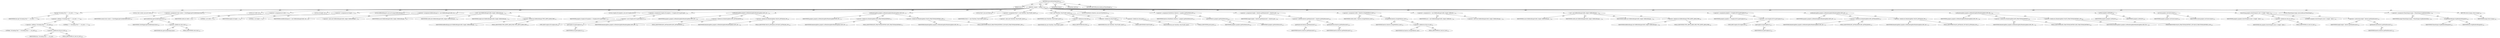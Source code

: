 digraph "executeDrawOperation" {  
"111669149702" [label = <(METHOD,executeDrawOperation)<SUB>107</SUB>> ]
"115964116992" [label = <(PARAM,this)<SUB>107</SUB>> ]
"25769803782" [label = <(BLOCK,&lt;empty&gt;,&lt;empty&gt;)<SUB>107</SUB>> ]
"30064771085" [label = <(log,log(&quot;\tCreating Text \&quot;&quot; + str_text + &quot;\&quot;&quot;))<SUB>108</SUB>> ]
"68719476736" [label = <(IDENTIFIER,this,log(&quot;\tCreating Text \&quot;&quot; + str_text + &quot;\&quot;&quot;))<SUB>108</SUB>> ]
"30064771086" [label = <(&lt;operator&gt;.addition,&quot;\tCreating Text \&quot;&quot; + str_text + &quot;\&quot;&quot;)<SUB>108</SUB>> ]
"30064771087" [label = <(&lt;operator&gt;.addition,&quot;\tCreating Text \&quot;&quot; + str_text)<SUB>108</SUB>> ]
"90194313216" [label = <(LITERAL,&quot;\tCreating Text \&quot;&quot;,&quot;\tCreating Text \&quot;&quot; + str_text)<SUB>108</SUB>> ]
"30064771088" [label = <(&lt;operator&gt;.fieldAccess,this.str_text)<SUB>108</SUB>> ]
"68719476750" [label = <(IDENTIFIER,this,&quot;\tCreating Text \&quot;&quot; + str_text)> ]
"55834574854" [label = <(FIELD_IDENTIFIER,str_text,str_text)<SUB>108</SUB>> ]
"90194313217" [label = <(LITERAL,&quot;\&quot;&quot;,&quot;\tCreating Text \&quot;&quot; + str_text + &quot;\&quot;&quot;)<SUB>108</SUB>> ]
"94489280512" [label = <(LOCAL,Color couloir: java.awt.Color)<SUB>110</SUB>> ]
"30064771089" [label = <(&lt;operator&gt;.assignment,Color couloir = ColorMapper.getColorByName(color))<SUB>110</SUB>> ]
"68719476751" [label = <(IDENTIFIER,couloir,Color couloir = ColorMapper.getColorByName(color))<SUB>110</SUB>> ]
"30064771090" [label = <(getColorByName,getColorByName(color))<SUB>110</SUB>> ]
"68719476752" [label = <(IDENTIFIER,ColorMapper,getColorByName(color))<SUB>110</SUB>> ]
"30064771091" [label = <(&lt;operator&gt;.fieldAccess,this.color)<SUB>110</SUB>> ]
"68719476753" [label = <(IDENTIFIER,this,getColorByName(color))> ]
"55834574855" [label = <(FIELD_IDENTIFIER,color,color)<SUB>110</SUB>> ]
"94489280513" [label = <(LOCAL,int width: int)<SUB>111</SUB>> ]
"30064771092" [label = <(&lt;operator&gt;.assignment,int width = 1)<SUB>111</SUB>> ]
"68719476754" [label = <(IDENTIFIER,width,int width = 1)<SUB>111</SUB>> ]
"90194313218" [label = <(LITERAL,1,int width = 1)<SUB>111</SUB>> ]
"94489280514" [label = <(LOCAL,int height: int)<SUB>112</SUB>> ]
"30064771093" [label = <(&lt;operator&gt;.assignment,int height = 1)<SUB>112</SUB>> ]
"68719476755" [label = <(IDENTIFIER,height,int height = 1)<SUB>112</SUB>> ]
"90194313219" [label = <(LITERAL,1,int height = 1)<SUB>112</SUB>> ]
"94489280515" [label = <(LOCAL,BufferedImage bi: java.awt.image.BufferedImage)<SUB>114</SUB>> ]
"30064771094" [label = <(&lt;operator&gt;.assignment,BufferedImage bi = new BufferedImage(width, hei...)<SUB>114</SUB>> ]
"68719476756" [label = <(IDENTIFIER,bi,BufferedImage bi = new BufferedImage(width, hei...)<SUB>114</SUB>> ]
"30064771095" [label = <(&lt;operator&gt;.alloc,new BufferedImage(width, height, BufferedImage....)<SUB>114</SUB>> ]
"30064771096" [label = <(&lt;init&gt;,new BufferedImage(width, height, BufferedImage....)<SUB>114</SUB>> ]
"68719476757" [label = <(IDENTIFIER,bi,new BufferedImage(width, height, BufferedImage....)<SUB>114</SUB>> ]
"68719476758" [label = <(IDENTIFIER,width,new BufferedImage(width, height, BufferedImage....)<SUB>114</SUB>> ]
"68719476759" [label = <(IDENTIFIER,height,new BufferedImage(width, height, BufferedImage....)<SUB>114</SUB>> ]
"30064771097" [label = <(&lt;operator&gt;.fieldAccess,BufferedImage.TYPE_4BYTE_ABGR_PRE)<SUB>114</SUB>> ]
"68719476760" [label = <(IDENTIFIER,BufferedImage,new BufferedImage(width, height, BufferedImage....)<SUB>114</SUB>> ]
"55834574856" [label = <(FIELD_IDENTIFIER,TYPE_4BYTE_ABGR_PRE,TYPE_4BYTE_ABGR_PRE)<SUB>114</SUB>> ]
"94489280516" [label = <(LOCAL,Graphics2D graphics: java.awt.Graphics2D)<SUB>115</SUB>> ]
"30064771098" [label = <(&lt;operator&gt;.assignment,Graphics2D graphics = (Graphics2D) bi.getGraphi...)<SUB>115</SUB>> ]
"68719476761" [label = <(IDENTIFIER,graphics,Graphics2D graphics = (Graphics2D) bi.getGraphi...)<SUB>115</SUB>> ]
"30064771099" [label = <(&lt;operator&gt;.cast,(Graphics2D) bi.getGraphics())<SUB>115</SUB>> ]
"180388626432" [label = <(TYPE_REF,Graphics2D,Graphics2D)<SUB>115</SUB>> ]
"30064771100" [label = <(getGraphics,bi.getGraphics())<SUB>115</SUB>> ]
"68719476762" [label = <(IDENTIFIER,bi,bi.getGraphics())<SUB>115</SUB>> ]
"30064771101" [label = <(setRenderingHint,graphics.setRenderingHint(RenderingHints.KEY_AN...)<SUB>116</SUB>> ]
"68719476763" [label = <(IDENTIFIER,graphics,graphics.setRenderingHint(RenderingHints.KEY_AN...)<SUB>116</SUB>> ]
"30064771102" [label = <(&lt;operator&gt;.fieldAccess,RenderingHints.KEY_ANTIALIASING)<SUB>116</SUB>> ]
"68719476764" [label = <(IDENTIFIER,RenderingHints,graphics.setRenderingHint(RenderingHints.KEY_AN...)<SUB>116</SUB>> ]
"55834574857" [label = <(FIELD_IDENTIFIER,KEY_ANTIALIASING,KEY_ANTIALIASING)<SUB>116</SUB>> ]
"30064771103" [label = <(&lt;operator&gt;.fieldAccess,RenderingHints.VALUE_ANTIALIAS_ON)<SUB>116</SUB>> ]
"68719476765" [label = <(IDENTIFIER,RenderingHints,graphics.setRenderingHint(RenderingHints.KEY_AN...)<SUB>116</SUB>> ]
"55834574858" [label = <(FIELD_IDENTIFIER,VALUE_ANTIALIAS_ON,VALUE_ANTIALIAS_ON)<SUB>116</SUB>> ]
"30064771104" [label = <(setRenderingHint,graphics.setRenderingHint(RenderingHints.KEY_FR...)<SUB>117</SUB>> ]
"68719476766" [label = <(IDENTIFIER,graphics,graphics.setRenderingHint(RenderingHints.KEY_FR...)<SUB>117</SUB>> ]
"30064771105" [label = <(&lt;operator&gt;.fieldAccess,RenderingHints.KEY_FRACTIONALMETRICS)<SUB>117</SUB>> ]
"68719476767" [label = <(IDENTIFIER,RenderingHints,graphics.setRenderingHint(RenderingHints.KEY_FR...)<SUB>117</SUB>> ]
"55834574859" [label = <(FIELD_IDENTIFIER,KEY_FRACTIONALMETRICS,KEY_FRACTIONALMETRICS)<SUB>117</SUB>> ]
"30064771106" [label = <(&lt;operator&gt;.fieldAccess,RenderingHints.VALUE_FRACTIONALMETRICS_ON)<SUB>117</SUB>> ]
"68719476768" [label = <(IDENTIFIER,RenderingHints,graphics.setRenderingHint(RenderingHints.KEY_FR...)<SUB>117</SUB>> ]
"55834574860" [label = <(FIELD_IDENTIFIER,VALUE_FRACTIONALMETRICS_ON,VALUE_FRACTIONALMETRICS_ON)<SUB>117</SUB>> ]
"94489280517" [label = <(LOCAL,Font f: java.awt.Font)<SUB>118</SUB>> ]
"30064771107" [label = <(&lt;operator&gt;.assignment,Font f = new Font(font, Font.PLAIN, point))<SUB>118</SUB>> ]
"68719476769" [label = <(IDENTIFIER,f,Font f = new Font(font, Font.PLAIN, point))<SUB>118</SUB>> ]
"30064771108" [label = <(&lt;operator&gt;.alloc,new Font(font, Font.PLAIN, point))<SUB>118</SUB>> ]
"30064771109" [label = <(&lt;init&gt;,new Font(font, Font.PLAIN, point))<SUB>118</SUB>> ]
"68719476770" [label = <(IDENTIFIER,f,new Font(font, Font.PLAIN, point))<SUB>118</SUB>> ]
"30064771110" [label = <(&lt;operator&gt;.fieldAccess,this.font)<SUB>118</SUB>> ]
"68719476771" [label = <(IDENTIFIER,this,new Font(font, Font.PLAIN, point))> ]
"55834574861" [label = <(FIELD_IDENTIFIER,font,font)<SUB>118</SUB>> ]
"30064771111" [label = <(&lt;operator&gt;.fieldAccess,Font.PLAIN)<SUB>118</SUB>> ]
"68719476772" [label = <(IDENTIFIER,Font,new Font(font, Font.PLAIN, point))<SUB>118</SUB>> ]
"55834574862" [label = <(FIELD_IDENTIFIER,PLAIN,PLAIN)<SUB>118</SUB>> ]
"30064771112" [label = <(&lt;operator&gt;.fieldAccess,this.point)<SUB>118</SUB>> ]
"68719476773" [label = <(IDENTIFIER,this,new Font(font, Font.PLAIN, point))> ]
"55834574863" [label = <(FIELD_IDENTIFIER,point,point)<SUB>118</SUB>> ]
"94489280518" [label = <(LOCAL,FontMetrics fmetrics: java.awt.FontMetrics)<SUB>119</SUB>> ]
"30064771113" [label = <(&lt;operator&gt;.assignment,FontMetrics fmetrics = graphics.getFontMetrics(f))<SUB>119</SUB>> ]
"68719476774" [label = <(IDENTIFIER,fmetrics,FontMetrics fmetrics = graphics.getFontMetrics(f))<SUB>119</SUB>> ]
"30064771114" [label = <(getFontMetrics,graphics.getFontMetrics(f))<SUB>119</SUB>> ]
"68719476775" [label = <(IDENTIFIER,graphics,graphics.getFontMetrics(f))<SUB>119</SUB>> ]
"68719476776" [label = <(IDENTIFIER,f,graphics.getFontMetrics(f))<SUB>119</SUB>> ]
"30064771115" [label = <(&lt;operator&gt;.assignment,height = fmetrics.getMaxAscent() + fmetrics.get...)<SUB>120</SUB>> ]
"68719476777" [label = <(IDENTIFIER,height,height = fmetrics.getMaxAscent() + fmetrics.get...)<SUB>120</SUB>> ]
"30064771116" [label = <(&lt;operator&gt;.addition,fmetrics.getMaxAscent() + fmetrics.getMaxDescent())<SUB>120</SUB>> ]
"30064771117" [label = <(getMaxAscent,fmetrics.getMaxAscent())<SUB>120</SUB>> ]
"68719476778" [label = <(IDENTIFIER,fmetrics,fmetrics.getMaxAscent())<SUB>120</SUB>> ]
"30064771118" [label = <(getMaxDescent,fmetrics.getMaxDescent())<SUB>120</SUB>> ]
"68719476779" [label = <(IDENTIFIER,fmetrics,fmetrics.getMaxDescent())<SUB>120</SUB>> ]
"30064771119" [label = <(&lt;operator&gt;.assignment,width = fmetrics.stringWidth(str_text))<SUB>121</SUB>> ]
"68719476780" [label = <(IDENTIFIER,width,width = fmetrics.stringWidth(str_text))<SUB>121</SUB>> ]
"30064771120" [label = <(stringWidth,fmetrics.stringWidth(str_text))<SUB>121</SUB>> ]
"68719476781" [label = <(IDENTIFIER,fmetrics,fmetrics.stringWidth(str_text))<SUB>121</SUB>> ]
"30064771121" [label = <(&lt;operator&gt;.fieldAccess,this.str_text)<SUB>121</SUB>> ]
"68719476782" [label = <(IDENTIFIER,this,fmetrics.stringWidth(str_text))> ]
"55834574864" [label = <(FIELD_IDENTIFIER,str_text,str_text)<SUB>121</SUB>> ]
"30064771122" [label = <(&lt;operator&gt;.assignment,bi = new BufferedImage(width, height, BufferedI...)<SUB>124</SUB>> ]
"68719476783" [label = <(IDENTIFIER,bi,bi = new BufferedImage(width, height, BufferedI...)<SUB>124</SUB>> ]
"30064771123" [label = <(&lt;operator&gt;.alloc,new BufferedImage(width, height, BufferedImage....)<SUB>124</SUB>> ]
"30064771124" [label = <(&lt;init&gt;,new BufferedImage(width, height, BufferedImage....)<SUB>124</SUB>> ]
"68719476784" [label = <(IDENTIFIER,bi,new BufferedImage(width, height, BufferedImage....)<SUB>124</SUB>> ]
"68719476785" [label = <(IDENTIFIER,width,new BufferedImage(width, height, BufferedImage....)<SUB>124</SUB>> ]
"68719476786" [label = <(IDENTIFIER,height,new BufferedImage(width, height, BufferedImage....)<SUB>124</SUB>> ]
"30064771125" [label = <(&lt;operator&gt;.fieldAccess,BufferedImage.TYPE_4BYTE_ABGR_PRE)<SUB>124</SUB>> ]
"68719476787" [label = <(IDENTIFIER,BufferedImage,new BufferedImage(width, height, BufferedImage....)<SUB>124</SUB>> ]
"55834574865" [label = <(FIELD_IDENTIFIER,TYPE_4BYTE_ABGR_PRE,TYPE_4BYTE_ABGR_PRE)<SUB>124</SUB>> ]
"30064771126" [label = <(&lt;operator&gt;.assignment,graphics = (Graphics2D) bi.getGraphics())<SUB>125</SUB>> ]
"68719476788" [label = <(IDENTIFIER,graphics,graphics = (Graphics2D) bi.getGraphics())<SUB>125</SUB>> ]
"30064771127" [label = <(&lt;operator&gt;.cast,(Graphics2D) bi.getGraphics())<SUB>125</SUB>> ]
"180388626433" [label = <(TYPE_REF,Graphics2D,Graphics2D)<SUB>125</SUB>> ]
"30064771128" [label = <(getGraphics,bi.getGraphics())<SUB>125</SUB>> ]
"68719476789" [label = <(IDENTIFIER,bi,bi.getGraphics())<SUB>125</SUB>> ]
"30064771129" [label = <(setRenderingHint,graphics.setRenderingHint(RenderingHints.KEY_AN...)<SUB>127</SUB>> ]
"68719476790" [label = <(IDENTIFIER,graphics,graphics.setRenderingHint(RenderingHints.KEY_AN...)<SUB>127</SUB>> ]
"30064771130" [label = <(&lt;operator&gt;.fieldAccess,RenderingHints.KEY_ANTIALIASING)<SUB>127</SUB>> ]
"68719476791" [label = <(IDENTIFIER,RenderingHints,graphics.setRenderingHint(RenderingHints.KEY_AN...)<SUB>127</SUB>> ]
"55834574866" [label = <(FIELD_IDENTIFIER,KEY_ANTIALIASING,KEY_ANTIALIASING)<SUB>127</SUB>> ]
"30064771131" [label = <(&lt;operator&gt;.fieldAccess,RenderingHints.VALUE_ANTIALIAS_ON)<SUB>127</SUB>> ]
"68719476792" [label = <(IDENTIFIER,RenderingHints,graphics.setRenderingHint(RenderingHints.KEY_AN...)<SUB>127</SUB>> ]
"55834574867" [label = <(FIELD_IDENTIFIER,VALUE_ANTIALIAS_ON,VALUE_ANTIALIAS_ON)<SUB>127</SUB>> ]
"30064771132" [label = <(setRenderingHint,graphics.setRenderingHint(RenderingHints.KEY_FR...)<SUB>128</SUB>> ]
"68719476793" [label = <(IDENTIFIER,graphics,graphics.setRenderingHint(RenderingHints.KEY_FR...)<SUB>128</SUB>> ]
"30064771133" [label = <(&lt;operator&gt;.fieldAccess,RenderingHints.KEY_FRACTIONALMETRICS)<SUB>128</SUB>> ]
"68719476794" [label = <(IDENTIFIER,RenderingHints,graphics.setRenderingHint(RenderingHints.KEY_FR...)<SUB>128</SUB>> ]
"55834574868" [label = <(FIELD_IDENTIFIER,KEY_FRACTIONALMETRICS,KEY_FRACTIONALMETRICS)<SUB>128</SUB>> ]
"30064771134" [label = <(&lt;operator&gt;.fieldAccess,RenderingHints.VALUE_FRACTIONALMETRICS_ON)<SUB>128</SUB>> ]
"68719476795" [label = <(IDENTIFIER,RenderingHints,graphics.setRenderingHint(RenderingHints.KEY_FR...)<SUB>128</SUB>> ]
"55834574869" [label = <(FIELD_IDENTIFIER,VALUE_FRACTIONALMETRICS_ON,VALUE_FRACTIONALMETRICS_ON)<SUB>128</SUB>> ]
"30064771135" [label = <(setFont,graphics.setFont(f))<SUB>130</SUB>> ]
"68719476796" [label = <(IDENTIFIER,graphics,graphics.setFont(f))<SUB>130</SUB>> ]
"68719476797" [label = <(IDENTIFIER,f,graphics.setFont(f))<SUB>130</SUB>> ]
"30064771136" [label = <(setColor,graphics.setColor(couloir))<SUB>131</SUB>> ]
"68719476798" [label = <(IDENTIFIER,graphics,graphics.setColor(couloir))<SUB>131</SUB>> ]
"68719476799" [label = <(IDENTIFIER,couloir,graphics.setColor(couloir))<SUB>131</SUB>> ]
"30064771137" [label = <(drawString,graphics.drawString(str_text, 0, height - fmetr...)<SUB>132</SUB>> ]
"68719476800" [label = <(IDENTIFIER,graphics,graphics.drawString(str_text, 0, height - fmetr...)<SUB>132</SUB>> ]
"30064771138" [label = <(&lt;operator&gt;.fieldAccess,this.str_text)<SUB>132</SUB>> ]
"68719476801" [label = <(IDENTIFIER,this,graphics.drawString(str_text, 0, height - fmetr...)> ]
"55834574870" [label = <(FIELD_IDENTIFIER,str_text,str_text)<SUB>132</SUB>> ]
"90194313220" [label = <(LITERAL,0,graphics.drawString(str_text, 0, height - fmetr...)<SUB>132</SUB>> ]
"30064771139" [label = <(&lt;operator&gt;.subtraction,height - fmetrics.getMaxDescent())<SUB>132</SUB>> ]
"68719476802" [label = <(IDENTIFIER,height,height - fmetrics.getMaxDescent())<SUB>132</SUB>> ]
"30064771140" [label = <(getMaxDescent,fmetrics.getMaxDescent())<SUB>132</SUB>> ]
"68719476803" [label = <(IDENTIFIER,fmetrics,fmetrics.getMaxDescent())<SUB>132</SUB>> ]
"94489280519" [label = <(LOCAL,PlanarImage image: javax.media.jai.PlanarImage)<SUB>133</SUB>> ]
"30064771141" [label = <(&lt;operator&gt;.assignment,PlanarImage image = PlanarImage.wrapRenderedIma...)<SUB>133</SUB>> ]
"68719476804" [label = <(IDENTIFIER,image,PlanarImage image = PlanarImage.wrapRenderedIma...)<SUB>133</SUB>> ]
"30064771142" [label = <(wrapRenderedImage,wrapRenderedImage(bi))<SUB>133</SUB>> ]
"68719476805" [label = <(IDENTIFIER,PlanarImage,wrapRenderedImage(bi))<SUB>133</SUB>> ]
"68719476806" [label = <(IDENTIFIER,bi,wrapRenderedImage(bi))<SUB>133</SUB>> ]
"146028888064" [label = <(RETURN,return image;,return image;)<SUB>134</SUB>> ]
"68719476807" [label = <(IDENTIFIER,image,return image;)<SUB>134</SUB>> ]
"133143986194" [label = <(MODIFIER,PUBLIC)> ]
"133143986195" [label = <(MODIFIER,VIRTUAL)> ]
"128849018886" [label = <(METHOD_RETURN,javax.media.jai.PlanarImage)<SUB>107</SUB>> ]
  "111669149702" -> "115964116992"  [ label = "AST: "] 
  "111669149702" -> "25769803782"  [ label = "AST: "] 
  "111669149702" -> "133143986194"  [ label = "AST: "] 
  "111669149702" -> "133143986195"  [ label = "AST: "] 
  "111669149702" -> "128849018886"  [ label = "AST: "] 
  "25769803782" -> "30064771085"  [ label = "AST: "] 
  "25769803782" -> "94489280512"  [ label = "AST: "] 
  "25769803782" -> "30064771089"  [ label = "AST: "] 
  "25769803782" -> "94489280513"  [ label = "AST: "] 
  "25769803782" -> "30064771092"  [ label = "AST: "] 
  "25769803782" -> "94489280514"  [ label = "AST: "] 
  "25769803782" -> "30064771093"  [ label = "AST: "] 
  "25769803782" -> "94489280515"  [ label = "AST: "] 
  "25769803782" -> "30064771094"  [ label = "AST: "] 
  "25769803782" -> "30064771096"  [ label = "AST: "] 
  "25769803782" -> "94489280516"  [ label = "AST: "] 
  "25769803782" -> "30064771098"  [ label = "AST: "] 
  "25769803782" -> "30064771101"  [ label = "AST: "] 
  "25769803782" -> "30064771104"  [ label = "AST: "] 
  "25769803782" -> "94489280517"  [ label = "AST: "] 
  "25769803782" -> "30064771107"  [ label = "AST: "] 
  "25769803782" -> "30064771109"  [ label = "AST: "] 
  "25769803782" -> "94489280518"  [ label = "AST: "] 
  "25769803782" -> "30064771113"  [ label = "AST: "] 
  "25769803782" -> "30064771115"  [ label = "AST: "] 
  "25769803782" -> "30064771119"  [ label = "AST: "] 
  "25769803782" -> "30064771122"  [ label = "AST: "] 
  "25769803782" -> "30064771124"  [ label = "AST: "] 
  "25769803782" -> "30064771126"  [ label = "AST: "] 
  "25769803782" -> "30064771129"  [ label = "AST: "] 
  "25769803782" -> "30064771132"  [ label = "AST: "] 
  "25769803782" -> "30064771135"  [ label = "AST: "] 
  "25769803782" -> "30064771136"  [ label = "AST: "] 
  "25769803782" -> "30064771137"  [ label = "AST: "] 
  "25769803782" -> "94489280519"  [ label = "AST: "] 
  "25769803782" -> "30064771141"  [ label = "AST: "] 
  "25769803782" -> "146028888064"  [ label = "AST: "] 
  "30064771085" -> "68719476736"  [ label = "AST: "] 
  "30064771085" -> "30064771086"  [ label = "AST: "] 
  "30064771086" -> "30064771087"  [ label = "AST: "] 
  "30064771086" -> "90194313217"  [ label = "AST: "] 
  "30064771087" -> "90194313216"  [ label = "AST: "] 
  "30064771087" -> "30064771088"  [ label = "AST: "] 
  "30064771088" -> "68719476750"  [ label = "AST: "] 
  "30064771088" -> "55834574854"  [ label = "AST: "] 
  "30064771089" -> "68719476751"  [ label = "AST: "] 
  "30064771089" -> "30064771090"  [ label = "AST: "] 
  "30064771090" -> "68719476752"  [ label = "AST: "] 
  "30064771090" -> "30064771091"  [ label = "AST: "] 
  "30064771091" -> "68719476753"  [ label = "AST: "] 
  "30064771091" -> "55834574855"  [ label = "AST: "] 
  "30064771092" -> "68719476754"  [ label = "AST: "] 
  "30064771092" -> "90194313218"  [ label = "AST: "] 
  "30064771093" -> "68719476755"  [ label = "AST: "] 
  "30064771093" -> "90194313219"  [ label = "AST: "] 
  "30064771094" -> "68719476756"  [ label = "AST: "] 
  "30064771094" -> "30064771095"  [ label = "AST: "] 
  "30064771096" -> "68719476757"  [ label = "AST: "] 
  "30064771096" -> "68719476758"  [ label = "AST: "] 
  "30064771096" -> "68719476759"  [ label = "AST: "] 
  "30064771096" -> "30064771097"  [ label = "AST: "] 
  "30064771097" -> "68719476760"  [ label = "AST: "] 
  "30064771097" -> "55834574856"  [ label = "AST: "] 
  "30064771098" -> "68719476761"  [ label = "AST: "] 
  "30064771098" -> "30064771099"  [ label = "AST: "] 
  "30064771099" -> "180388626432"  [ label = "AST: "] 
  "30064771099" -> "30064771100"  [ label = "AST: "] 
  "30064771100" -> "68719476762"  [ label = "AST: "] 
  "30064771101" -> "68719476763"  [ label = "AST: "] 
  "30064771101" -> "30064771102"  [ label = "AST: "] 
  "30064771101" -> "30064771103"  [ label = "AST: "] 
  "30064771102" -> "68719476764"  [ label = "AST: "] 
  "30064771102" -> "55834574857"  [ label = "AST: "] 
  "30064771103" -> "68719476765"  [ label = "AST: "] 
  "30064771103" -> "55834574858"  [ label = "AST: "] 
  "30064771104" -> "68719476766"  [ label = "AST: "] 
  "30064771104" -> "30064771105"  [ label = "AST: "] 
  "30064771104" -> "30064771106"  [ label = "AST: "] 
  "30064771105" -> "68719476767"  [ label = "AST: "] 
  "30064771105" -> "55834574859"  [ label = "AST: "] 
  "30064771106" -> "68719476768"  [ label = "AST: "] 
  "30064771106" -> "55834574860"  [ label = "AST: "] 
  "30064771107" -> "68719476769"  [ label = "AST: "] 
  "30064771107" -> "30064771108"  [ label = "AST: "] 
  "30064771109" -> "68719476770"  [ label = "AST: "] 
  "30064771109" -> "30064771110"  [ label = "AST: "] 
  "30064771109" -> "30064771111"  [ label = "AST: "] 
  "30064771109" -> "30064771112"  [ label = "AST: "] 
  "30064771110" -> "68719476771"  [ label = "AST: "] 
  "30064771110" -> "55834574861"  [ label = "AST: "] 
  "30064771111" -> "68719476772"  [ label = "AST: "] 
  "30064771111" -> "55834574862"  [ label = "AST: "] 
  "30064771112" -> "68719476773"  [ label = "AST: "] 
  "30064771112" -> "55834574863"  [ label = "AST: "] 
  "30064771113" -> "68719476774"  [ label = "AST: "] 
  "30064771113" -> "30064771114"  [ label = "AST: "] 
  "30064771114" -> "68719476775"  [ label = "AST: "] 
  "30064771114" -> "68719476776"  [ label = "AST: "] 
  "30064771115" -> "68719476777"  [ label = "AST: "] 
  "30064771115" -> "30064771116"  [ label = "AST: "] 
  "30064771116" -> "30064771117"  [ label = "AST: "] 
  "30064771116" -> "30064771118"  [ label = "AST: "] 
  "30064771117" -> "68719476778"  [ label = "AST: "] 
  "30064771118" -> "68719476779"  [ label = "AST: "] 
  "30064771119" -> "68719476780"  [ label = "AST: "] 
  "30064771119" -> "30064771120"  [ label = "AST: "] 
  "30064771120" -> "68719476781"  [ label = "AST: "] 
  "30064771120" -> "30064771121"  [ label = "AST: "] 
  "30064771121" -> "68719476782"  [ label = "AST: "] 
  "30064771121" -> "55834574864"  [ label = "AST: "] 
  "30064771122" -> "68719476783"  [ label = "AST: "] 
  "30064771122" -> "30064771123"  [ label = "AST: "] 
  "30064771124" -> "68719476784"  [ label = "AST: "] 
  "30064771124" -> "68719476785"  [ label = "AST: "] 
  "30064771124" -> "68719476786"  [ label = "AST: "] 
  "30064771124" -> "30064771125"  [ label = "AST: "] 
  "30064771125" -> "68719476787"  [ label = "AST: "] 
  "30064771125" -> "55834574865"  [ label = "AST: "] 
  "30064771126" -> "68719476788"  [ label = "AST: "] 
  "30064771126" -> "30064771127"  [ label = "AST: "] 
  "30064771127" -> "180388626433"  [ label = "AST: "] 
  "30064771127" -> "30064771128"  [ label = "AST: "] 
  "30064771128" -> "68719476789"  [ label = "AST: "] 
  "30064771129" -> "68719476790"  [ label = "AST: "] 
  "30064771129" -> "30064771130"  [ label = "AST: "] 
  "30064771129" -> "30064771131"  [ label = "AST: "] 
  "30064771130" -> "68719476791"  [ label = "AST: "] 
  "30064771130" -> "55834574866"  [ label = "AST: "] 
  "30064771131" -> "68719476792"  [ label = "AST: "] 
  "30064771131" -> "55834574867"  [ label = "AST: "] 
  "30064771132" -> "68719476793"  [ label = "AST: "] 
  "30064771132" -> "30064771133"  [ label = "AST: "] 
  "30064771132" -> "30064771134"  [ label = "AST: "] 
  "30064771133" -> "68719476794"  [ label = "AST: "] 
  "30064771133" -> "55834574868"  [ label = "AST: "] 
  "30064771134" -> "68719476795"  [ label = "AST: "] 
  "30064771134" -> "55834574869"  [ label = "AST: "] 
  "30064771135" -> "68719476796"  [ label = "AST: "] 
  "30064771135" -> "68719476797"  [ label = "AST: "] 
  "30064771136" -> "68719476798"  [ label = "AST: "] 
  "30064771136" -> "68719476799"  [ label = "AST: "] 
  "30064771137" -> "68719476800"  [ label = "AST: "] 
  "30064771137" -> "30064771138"  [ label = "AST: "] 
  "30064771137" -> "90194313220"  [ label = "AST: "] 
  "30064771137" -> "30064771139"  [ label = "AST: "] 
  "30064771138" -> "68719476801"  [ label = "AST: "] 
  "30064771138" -> "55834574870"  [ label = "AST: "] 
  "30064771139" -> "68719476802"  [ label = "AST: "] 
  "30064771139" -> "30064771140"  [ label = "AST: "] 
  "30064771140" -> "68719476803"  [ label = "AST: "] 
  "30064771141" -> "68719476804"  [ label = "AST: "] 
  "30064771141" -> "30064771142"  [ label = "AST: "] 
  "30064771142" -> "68719476805"  [ label = "AST: "] 
  "30064771142" -> "68719476806"  [ label = "AST: "] 
  "146028888064" -> "68719476807"  [ label = "AST: "] 
  "111669149702" -> "115964116992"  [ label = "DDG: "] 
}
